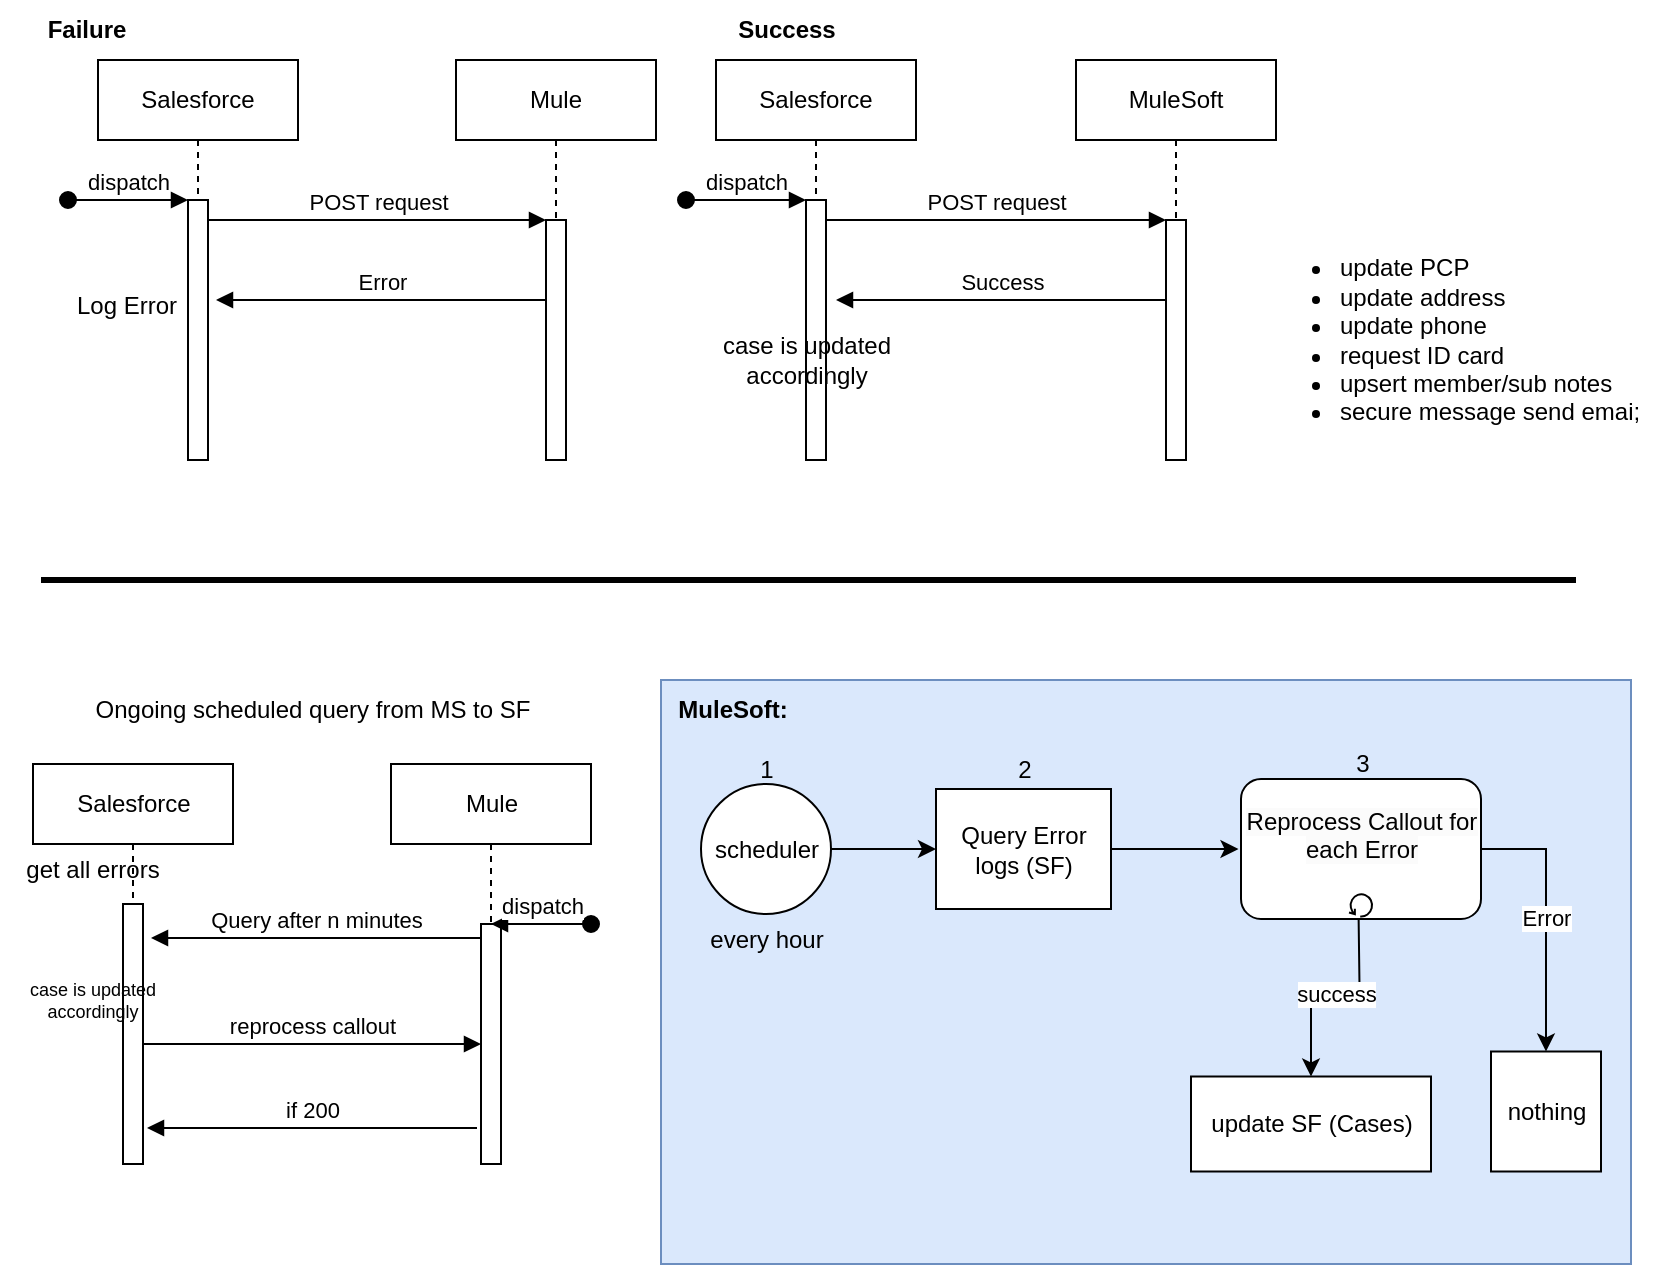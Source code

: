 <mxfile version="24.8.6">
  <diagram name="Page-1" id="2YBvvXClWsGukQMizWep">
    <mxGraphModel dx="1195" dy="715" grid="1" gridSize="10" guides="1" tooltips="1" connect="1" arrows="1" fold="1" page="1" pageScale="1" pageWidth="850" pageHeight="1100" math="0" shadow="0">
      <root>
        <mxCell id="0" />
        <mxCell id="1" parent="0" />
        <mxCell id="xEmHOwXSVzhgVvcO0kzN-15" value="" style="rounded=0;whiteSpace=wrap;html=1;fillColor=#dae8fc;strokeColor=#6c8ebf;" vertex="1" parent="1">
          <mxGeometry x="342.5" y="350" width="485" height="292" as="geometry" />
        </mxCell>
        <mxCell id="aM9ryv3xv72pqoxQDRHE-1" value="Salesforce" style="shape=umlLifeline;perimeter=lifelinePerimeter;whiteSpace=wrap;html=1;container=0;dropTarget=0;collapsible=0;recursiveResize=0;outlineConnect=0;portConstraint=eastwest;newEdgeStyle={&quot;edgeStyle&quot;:&quot;elbowEdgeStyle&quot;,&quot;elbow&quot;:&quot;vertical&quot;,&quot;curved&quot;:0,&quot;rounded&quot;:0};" parent="1" vertex="1">
          <mxGeometry x="61" y="40" width="100" height="200" as="geometry" />
        </mxCell>
        <mxCell id="aM9ryv3xv72pqoxQDRHE-2" value="" style="html=1;points=[];perimeter=orthogonalPerimeter;outlineConnect=0;targetShapes=umlLifeline;portConstraint=eastwest;newEdgeStyle={&quot;edgeStyle&quot;:&quot;elbowEdgeStyle&quot;,&quot;elbow&quot;:&quot;vertical&quot;,&quot;curved&quot;:0,&quot;rounded&quot;:0};" parent="aM9ryv3xv72pqoxQDRHE-1" vertex="1">
          <mxGeometry x="45" y="70" width="10" height="130" as="geometry" />
        </mxCell>
        <mxCell id="aM9ryv3xv72pqoxQDRHE-3" value="dispatch" style="html=1;verticalAlign=bottom;startArrow=oval;endArrow=block;startSize=8;edgeStyle=elbowEdgeStyle;elbow=vertical;curved=0;rounded=0;" parent="aM9ryv3xv72pqoxQDRHE-1" target="aM9ryv3xv72pqoxQDRHE-2" edge="1">
          <mxGeometry relative="1" as="geometry">
            <mxPoint x="-15" y="70" as="sourcePoint" />
          </mxGeometry>
        </mxCell>
        <mxCell id="aM9ryv3xv72pqoxQDRHE-5" value="Mule" style="shape=umlLifeline;perimeter=lifelinePerimeter;whiteSpace=wrap;html=1;container=0;dropTarget=0;collapsible=0;recursiveResize=0;outlineConnect=0;portConstraint=eastwest;newEdgeStyle={&quot;edgeStyle&quot;:&quot;elbowEdgeStyle&quot;,&quot;elbow&quot;:&quot;vertical&quot;,&quot;curved&quot;:0,&quot;rounded&quot;:0};" parent="1" vertex="1">
          <mxGeometry x="240" y="40" width="100" height="200" as="geometry" />
        </mxCell>
        <mxCell id="aM9ryv3xv72pqoxQDRHE-6" value="" style="html=1;points=[];perimeter=orthogonalPerimeter;outlineConnect=0;targetShapes=umlLifeline;portConstraint=eastwest;newEdgeStyle={&quot;edgeStyle&quot;:&quot;elbowEdgeStyle&quot;,&quot;elbow&quot;:&quot;vertical&quot;,&quot;curved&quot;:0,&quot;rounded&quot;:0};" parent="aM9ryv3xv72pqoxQDRHE-5" vertex="1">
          <mxGeometry x="45" y="80" width="10" height="120" as="geometry" />
        </mxCell>
        <mxCell id="aM9ryv3xv72pqoxQDRHE-7" value="POST request" style="html=1;verticalAlign=bottom;endArrow=block;edgeStyle=elbowEdgeStyle;elbow=vertical;curved=0;rounded=0;" parent="1" source="aM9ryv3xv72pqoxQDRHE-2" target="aM9ryv3xv72pqoxQDRHE-6" edge="1">
          <mxGeometry relative="1" as="geometry">
            <mxPoint x="215" y="130" as="sourcePoint" />
            <Array as="points">
              <mxPoint x="200" y="120" />
            </Array>
          </mxGeometry>
        </mxCell>
        <mxCell id="aM9ryv3xv72pqoxQDRHE-9" value="Error" style="html=1;verticalAlign=bottom;endArrow=block;edgeStyle=elbowEdgeStyle;elbow=vertical;curved=0;rounded=0;" parent="1" source="aM9ryv3xv72pqoxQDRHE-6" edge="1">
          <mxGeometry relative="1" as="geometry">
            <mxPoint x="195" y="160" as="sourcePoint" />
            <Array as="points">
              <mxPoint x="210" y="160" />
            </Array>
            <mxPoint x="120" y="160.0" as="targetPoint" />
          </mxGeometry>
        </mxCell>
        <mxCell id="5-LlZd3Is8r0wKju0mss-1" value="&lt;ul&gt;&lt;li&gt;update PCP&lt;/li&gt;&lt;li&gt;update address&lt;/li&gt;&lt;li&gt;update phone&lt;/li&gt;&lt;li&gt;request ID card&lt;/li&gt;&lt;li&gt;upsert member/sub notes&lt;/li&gt;&lt;li&gt;secure message send emai;&lt;/li&gt;&lt;/ul&gt;" style="text;html=1;align=left;verticalAlign=middle;resizable=0;points=[];autosize=1;strokeColor=none;fillColor=none;" vertex="1" parent="1">
          <mxGeometry x="640" y="120" width="210" height="120" as="geometry" />
        </mxCell>
        <mxCell id="YPPJ2A2amINfqLARDPHf-1" value="Log Error" style="text;html=1;align=center;verticalAlign=middle;resizable=0;points=[];autosize=1;strokeColor=none;fillColor=none;" vertex="1" parent="1">
          <mxGeometry x="40" y="148" width="70" height="30" as="geometry" />
        </mxCell>
        <mxCell id="YPPJ2A2amINfqLARDPHf-3" value="Salesforce" style="shape=umlLifeline;perimeter=lifelinePerimeter;whiteSpace=wrap;html=1;container=0;dropTarget=0;collapsible=0;recursiveResize=0;outlineConnect=0;portConstraint=eastwest;newEdgeStyle={&quot;edgeStyle&quot;:&quot;elbowEdgeStyle&quot;,&quot;elbow&quot;:&quot;vertical&quot;,&quot;curved&quot;:0,&quot;rounded&quot;:0};" vertex="1" parent="1">
          <mxGeometry x="28.5" y="392" width="100" height="200" as="geometry" />
        </mxCell>
        <mxCell id="YPPJ2A2amINfqLARDPHf-4" value="" style="html=1;points=[];perimeter=orthogonalPerimeter;outlineConnect=0;targetShapes=umlLifeline;portConstraint=eastwest;newEdgeStyle={&quot;edgeStyle&quot;:&quot;elbowEdgeStyle&quot;,&quot;elbow&quot;:&quot;vertical&quot;,&quot;curved&quot;:0,&quot;rounded&quot;:0};" vertex="1" parent="YPPJ2A2amINfqLARDPHf-3">
          <mxGeometry x="45" y="70" width="10" height="130" as="geometry" />
        </mxCell>
        <mxCell id="YPPJ2A2amINfqLARDPHf-6" value="Mule" style="shape=umlLifeline;perimeter=lifelinePerimeter;whiteSpace=wrap;html=1;container=0;dropTarget=0;collapsible=0;recursiveResize=0;outlineConnect=0;portConstraint=eastwest;newEdgeStyle={&quot;edgeStyle&quot;:&quot;elbowEdgeStyle&quot;,&quot;elbow&quot;:&quot;vertical&quot;,&quot;curved&quot;:0,&quot;rounded&quot;:0};" vertex="1" parent="1">
          <mxGeometry x="207.5" y="392" width="100" height="200" as="geometry" />
        </mxCell>
        <mxCell id="YPPJ2A2amINfqLARDPHf-7" value="" style="html=1;points=[];perimeter=orthogonalPerimeter;outlineConnect=0;targetShapes=umlLifeline;portConstraint=eastwest;newEdgeStyle={&quot;edgeStyle&quot;:&quot;elbowEdgeStyle&quot;,&quot;elbow&quot;:&quot;vertical&quot;,&quot;curved&quot;:0,&quot;rounded&quot;:0};" vertex="1" parent="YPPJ2A2amINfqLARDPHf-6">
          <mxGeometry x="45" y="80" width="10" height="120" as="geometry" />
        </mxCell>
        <mxCell id="YPPJ2A2amINfqLARDPHf-8" value="reprocess callout" style="html=1;verticalAlign=bottom;endArrow=block;edgeStyle=elbowEdgeStyle;elbow=vertical;curved=0;rounded=0;" edge="1" parent="1">
          <mxGeometry relative="1" as="geometry">
            <mxPoint x="83.5" y="532" as="sourcePoint" />
            <Array as="points">
              <mxPoint x="167.5" y="532" />
            </Array>
            <mxPoint x="252.5" y="532" as="targetPoint" />
          </mxGeometry>
        </mxCell>
        <mxCell id="YPPJ2A2amINfqLARDPHf-9" value="Query after n minutes" style="html=1;verticalAlign=bottom;endArrow=block;edgeStyle=elbowEdgeStyle;elbow=vertical;curved=0;rounded=0;" edge="1" parent="1">
          <mxGeometry relative="1" as="geometry">
            <mxPoint x="252.5" y="479" as="sourcePoint" />
            <Array as="points">
              <mxPoint x="177.5" y="479" />
            </Array>
            <mxPoint x="87.5" y="479.0" as="targetPoint" />
          </mxGeometry>
        </mxCell>
        <mxCell id="YPPJ2A2amINfqLARDPHf-10" value="get all errors" style="text;html=1;align=center;verticalAlign=middle;resizable=0;points=[];autosize=1;strokeColor=none;fillColor=none;" vertex="1" parent="1">
          <mxGeometry x="12.5" y="430" width="90" height="30" as="geometry" />
        </mxCell>
        <mxCell id="YPPJ2A2amINfqLARDPHf-11" value="dispatch" style="html=1;verticalAlign=bottom;startArrow=oval;endArrow=block;startSize=8;edgeStyle=elbowEdgeStyle;elbow=vertical;curved=0;rounded=0;" edge="1" parent="1" target="YPPJ2A2amINfqLARDPHf-6">
          <mxGeometry relative="1" as="geometry">
            <mxPoint x="307.5" y="472" as="sourcePoint" />
            <mxPoint x="367.5" y="472" as="targetPoint" />
          </mxGeometry>
        </mxCell>
        <mxCell id="YPPJ2A2amINfqLARDPHf-12" value="if 200" style="html=1;verticalAlign=bottom;endArrow=block;edgeStyle=elbowEdgeStyle;elbow=vertical;curved=0;rounded=0;" edge="1" parent="1">
          <mxGeometry relative="1" as="geometry">
            <mxPoint x="250.5" y="574" as="sourcePoint" />
            <Array as="points">
              <mxPoint x="175.5" y="574" />
            </Array>
            <mxPoint x="85.5" y="574.0" as="targetPoint" />
          </mxGeometry>
        </mxCell>
        <mxCell id="xEmHOwXSVzhgVvcO0kzN-1" value="case is updated&lt;div style=&quot;font-size: 9px;&quot;&gt;accordingly&lt;/div&gt;" style="text;html=1;align=center;verticalAlign=middle;resizable=0;points=[];autosize=1;strokeColor=none;fillColor=none;fontSize=9;" vertex="1" parent="1">
          <mxGeometry x="12.5" y="490" width="90" height="40" as="geometry" />
        </mxCell>
        <mxCell id="xEmHOwXSVzhgVvcO0kzN-2" value="Ongoing scheduled query from MS to SF" style="text;html=1;align=center;verticalAlign=middle;resizable=0;points=[];autosize=1;strokeColor=none;fillColor=none;" vertex="1" parent="1">
          <mxGeometry x="47.5" y="350" width="240" height="30" as="geometry" />
        </mxCell>
        <mxCell id="xEmHOwXSVzhgVvcO0kzN-6" value="" style="edgeStyle=orthogonalEdgeStyle;rounded=0;orthogonalLoop=1;jettySize=auto;html=1;" edge="1" parent="1" source="xEmHOwXSVzhgVvcO0kzN-3" target="xEmHOwXSVzhgVvcO0kzN-5">
          <mxGeometry relative="1" as="geometry" />
        </mxCell>
        <mxCell id="xEmHOwXSVzhgVvcO0kzN-3" value="scheduler" style="ellipse;whiteSpace=wrap;html=1;aspect=fixed;" vertex="1" parent="1">
          <mxGeometry x="362.5" y="402" width="65" height="65" as="geometry" />
        </mxCell>
        <mxCell id="xEmHOwXSVzhgVvcO0kzN-8" value="" style="edgeStyle=orthogonalEdgeStyle;rounded=0;orthogonalLoop=1;jettySize=auto;html=1;" edge="1" parent="1" source="xEmHOwXSVzhgVvcO0kzN-5">
          <mxGeometry relative="1" as="geometry">
            <mxPoint x="631.25" y="434.5" as="targetPoint" />
          </mxGeometry>
        </mxCell>
        <mxCell id="xEmHOwXSVzhgVvcO0kzN-5" value="Query Error logs (SF)" style="whiteSpace=wrap;html=1;" vertex="1" parent="1">
          <mxGeometry x="480" y="404.5" width="87.5" height="60" as="geometry" />
        </mxCell>
        <mxCell id="xEmHOwXSVzhgVvcO0kzN-11" value="success" style="edgeStyle=orthogonalEdgeStyle;rounded=0;orthogonalLoop=1;jettySize=auto;html=1;" edge="1" parent="1" target="xEmHOwXSVzhgVvcO0kzN-10">
          <mxGeometry relative="1" as="geometry">
            <mxPoint x="691.25" y="464.5" as="sourcePoint" />
          </mxGeometry>
        </mxCell>
        <mxCell id="xEmHOwXSVzhgVvcO0kzN-9" value="MuleSoft:" style="text;html=1;align=center;verticalAlign=middle;resizable=0;points=[];autosize=1;strokeColor=none;fillColor=none;fontStyle=1" vertex="1" parent="1">
          <mxGeometry x="342.5" y="350" width="70" height="30" as="geometry" />
        </mxCell>
        <mxCell id="xEmHOwXSVzhgVvcO0kzN-10" value="update SF (Cases)" style="whiteSpace=wrap;html=1;" vertex="1" parent="1">
          <mxGeometry x="607.5" y="548.25" width="120" height="47.5" as="geometry" />
        </mxCell>
        <mxCell id="xEmHOwXSVzhgVvcO0kzN-14" value="Error" style="edgeStyle=orthogonalEdgeStyle;rounded=0;orthogonalLoop=1;jettySize=auto;html=1;" edge="1" parent="1" source="xEmHOwXSVzhgVvcO0kzN-12" target="xEmHOwXSVzhgVvcO0kzN-13">
          <mxGeometry relative="1" as="geometry" />
        </mxCell>
        <mxCell id="xEmHOwXSVzhgVvcO0kzN-12" value="&#xa;&lt;span style=&quot;color: rgb(0, 0, 0); font-family: Helvetica; font-size: 12px; font-style: normal; font-variant-ligatures: normal; font-variant-caps: normal; font-weight: 400; letter-spacing: normal; orphans: 2; text-align: center; text-indent: 0px; text-transform: none; widows: 2; word-spacing: 0px; -webkit-text-stroke-width: 0px; white-space: normal; background-color: rgb(251, 251, 251); text-decoration-thickness: initial; text-decoration-style: initial; text-decoration-color: initial; display: inline !important; float: none;&quot;&gt;Reprocess Callout for each Error&lt;/span&gt;&#xa;&#xa;" style="points=[[0.25,0,0],[0.5,0,0],[0.75,0,0],[1,0.25,0],[1,0.5,0],[1,0.75,0],[0.75,1,0],[0.5,1,0],[0.25,1,0],[0,0.75,0],[0,0.5,0],[0,0.25,0]];shape=mxgraph.bpmn.task;whiteSpace=wrap;rectStyle=rounded;size=10;html=1;container=1;expand=0;collapsible=0;taskMarker=abstract;isLoopStandard=1;" vertex="1" parent="1">
          <mxGeometry x="632.5" y="399.5" width="120" height="70" as="geometry" />
        </mxCell>
        <mxCell id="xEmHOwXSVzhgVvcO0kzN-13" value="nothing" style="whiteSpace=wrap;html=1;" vertex="1" parent="1">
          <mxGeometry x="757.5" y="535.75" width="55" height="60" as="geometry" />
        </mxCell>
        <mxCell id="xEmHOwXSVzhgVvcO0kzN-16" value="every hour" style="text;html=1;align=center;verticalAlign=middle;resizable=0;points=[];autosize=1;strokeColor=none;fillColor=none;" vertex="1" parent="1">
          <mxGeometry x="355" y="464.5" width="80" height="30" as="geometry" />
        </mxCell>
        <mxCell id="xEmHOwXSVzhgVvcO0kzN-17" value="1" style="text;html=1;align=center;verticalAlign=middle;resizable=0;points=[];autosize=1;strokeColor=none;fillColor=none;" vertex="1" parent="1">
          <mxGeometry x="380" y="380" width="30" height="30" as="geometry" />
        </mxCell>
        <mxCell id="xEmHOwXSVzhgVvcO0kzN-18" value="2" style="text;html=1;align=center;verticalAlign=middle;resizable=0;points=[];autosize=1;strokeColor=none;fillColor=none;" vertex="1" parent="1">
          <mxGeometry x="508.75" y="380" width="30" height="30" as="geometry" />
        </mxCell>
        <mxCell id="xEmHOwXSVzhgVvcO0kzN-19" value="3" style="text;html=1;align=center;verticalAlign=middle;resizable=0;points=[];autosize=1;strokeColor=none;fillColor=none;" vertex="1" parent="1">
          <mxGeometry x="677.5" y="376.5" width="30" height="30" as="geometry" />
        </mxCell>
        <mxCell id="0DmYjJL-NzRrPofvd2zS-1" value="Salesforce" style="shape=umlLifeline;perimeter=lifelinePerimeter;whiteSpace=wrap;html=1;container=0;dropTarget=0;collapsible=0;recursiveResize=0;outlineConnect=0;portConstraint=eastwest;newEdgeStyle={&quot;edgeStyle&quot;:&quot;elbowEdgeStyle&quot;,&quot;elbow&quot;:&quot;vertical&quot;,&quot;curved&quot;:0,&quot;rounded&quot;:0};" vertex="1" parent="1">
          <mxGeometry x="370" y="40" width="100" height="200" as="geometry" />
        </mxCell>
        <mxCell id="0DmYjJL-NzRrPofvd2zS-2" value="" style="html=1;points=[];perimeter=orthogonalPerimeter;outlineConnect=0;targetShapes=umlLifeline;portConstraint=eastwest;newEdgeStyle={&quot;edgeStyle&quot;:&quot;elbowEdgeStyle&quot;,&quot;elbow&quot;:&quot;vertical&quot;,&quot;curved&quot;:0,&quot;rounded&quot;:0};" vertex="1" parent="0DmYjJL-NzRrPofvd2zS-1">
          <mxGeometry x="45" y="70" width="10" height="130" as="geometry" />
        </mxCell>
        <mxCell id="0DmYjJL-NzRrPofvd2zS-3" value="dispatch" style="html=1;verticalAlign=bottom;startArrow=oval;endArrow=block;startSize=8;edgeStyle=elbowEdgeStyle;elbow=vertical;curved=0;rounded=0;" edge="1" parent="0DmYjJL-NzRrPofvd2zS-1" target="0DmYjJL-NzRrPofvd2zS-2">
          <mxGeometry relative="1" as="geometry">
            <mxPoint x="-15" y="70" as="sourcePoint" />
          </mxGeometry>
        </mxCell>
        <mxCell id="0DmYjJL-NzRrPofvd2zS-4" value="MuleSoft" style="shape=umlLifeline;perimeter=lifelinePerimeter;whiteSpace=wrap;html=1;container=0;dropTarget=0;collapsible=0;recursiveResize=0;outlineConnect=0;portConstraint=eastwest;newEdgeStyle={&quot;edgeStyle&quot;:&quot;elbowEdgeStyle&quot;,&quot;elbow&quot;:&quot;vertical&quot;,&quot;curved&quot;:0,&quot;rounded&quot;:0};" vertex="1" parent="1">
          <mxGeometry x="550" y="40" width="100" height="200" as="geometry" />
        </mxCell>
        <mxCell id="0DmYjJL-NzRrPofvd2zS-5" value="" style="html=1;points=[];perimeter=orthogonalPerimeter;outlineConnect=0;targetShapes=umlLifeline;portConstraint=eastwest;newEdgeStyle={&quot;edgeStyle&quot;:&quot;elbowEdgeStyle&quot;,&quot;elbow&quot;:&quot;vertical&quot;,&quot;curved&quot;:0,&quot;rounded&quot;:0};" vertex="1" parent="0DmYjJL-NzRrPofvd2zS-4">
          <mxGeometry x="45" y="80" width="10" height="120" as="geometry" />
        </mxCell>
        <mxCell id="0DmYjJL-NzRrPofvd2zS-6" value="POST request" style="html=1;verticalAlign=bottom;endArrow=block;edgeStyle=elbowEdgeStyle;elbow=vertical;curved=0;rounded=0;" edge="1" parent="1" source="0DmYjJL-NzRrPofvd2zS-2" target="0DmYjJL-NzRrPofvd2zS-5">
          <mxGeometry relative="1" as="geometry">
            <mxPoint x="525" y="130" as="sourcePoint" />
            <Array as="points">
              <mxPoint x="510" y="120" />
            </Array>
          </mxGeometry>
        </mxCell>
        <mxCell id="0DmYjJL-NzRrPofvd2zS-7" value="Success" style="html=1;verticalAlign=bottom;endArrow=block;edgeStyle=elbowEdgeStyle;elbow=vertical;curved=0;rounded=0;" edge="1" parent="1" source="0DmYjJL-NzRrPofvd2zS-5">
          <mxGeometry relative="1" as="geometry">
            <mxPoint x="505" y="160" as="sourcePoint" />
            <Array as="points">
              <mxPoint x="520" y="160" />
            </Array>
            <mxPoint x="430" y="160.0" as="targetPoint" />
          </mxGeometry>
        </mxCell>
        <mxCell id="0DmYjJL-NzRrPofvd2zS-9" value="case is updated&lt;div&gt;accordingly&lt;/div&gt;" style="text;html=1;align=center;verticalAlign=middle;resizable=0;points=[];autosize=1;strokeColor=none;fillColor=none;" vertex="1" parent="1">
          <mxGeometry x="360" y="170" width="110" height="40" as="geometry" />
        </mxCell>
        <mxCell id="QZd7ewheR5EOT-rtoMpb-1" value="&lt;b&gt;Failure&lt;/b&gt;" style="text;html=1;align=center;verticalAlign=middle;resizable=0;points=[];autosize=1;strokeColor=none;fillColor=none;" vertex="1" parent="1">
          <mxGeometry x="25" y="10" width="60" height="30" as="geometry" />
        </mxCell>
        <mxCell id="QZd7ewheR5EOT-rtoMpb-2" value="&lt;b&gt;Success&lt;/b&gt;" style="text;html=1;align=center;verticalAlign=middle;resizable=0;points=[];autosize=1;strokeColor=none;fillColor=none;" vertex="1" parent="1">
          <mxGeometry x="370" y="10" width="70" height="30" as="geometry" />
        </mxCell>
        <mxCell id="QZd7ewheR5EOT-rtoMpb-3" value="" style="endArrow=none;html=1;rounded=0;strokeWidth=3;" edge="1" parent="1">
          <mxGeometry width="50" height="50" relative="1" as="geometry">
            <mxPoint x="32.5" y="300" as="sourcePoint" />
            <mxPoint x="800" y="300" as="targetPoint" />
          </mxGeometry>
        </mxCell>
      </root>
    </mxGraphModel>
  </diagram>
</mxfile>
